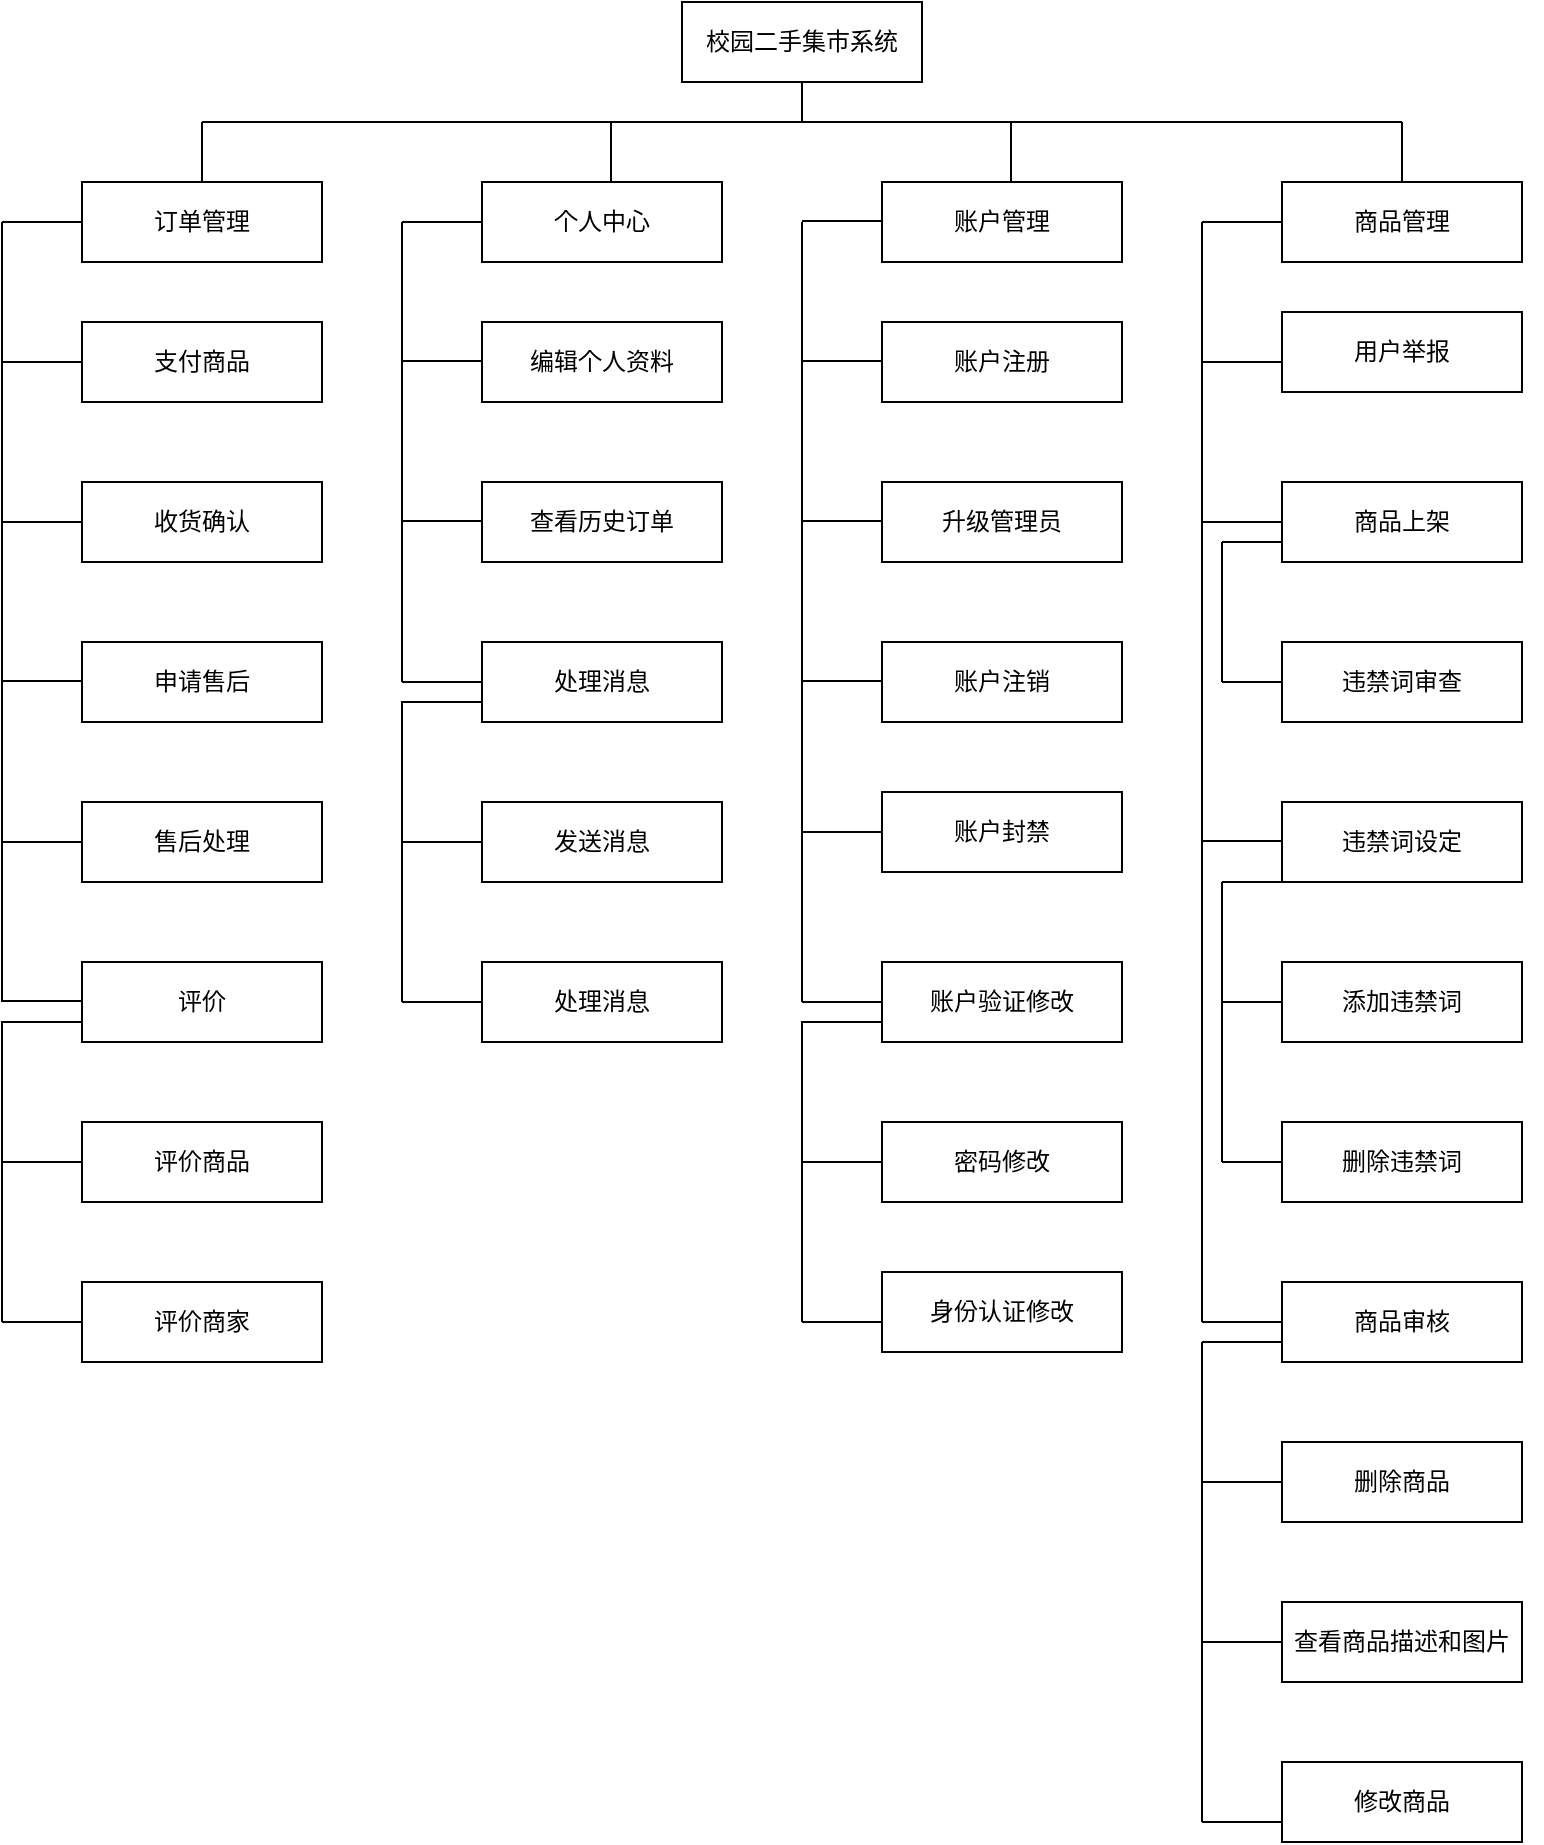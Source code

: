 <mxfile version="24.3.1" type="device">
  <diagram name="第 1 页" id="PFjvYxUVn9qa2iHUwLeY">
    <mxGraphModel dx="1179" dy="728" grid="1" gridSize="10" guides="1" tooltips="1" connect="1" arrows="1" fold="1" page="1" pageScale="1" pageWidth="827" pageHeight="1169" math="0" shadow="0">
      <root>
        <mxCell id="0" />
        <mxCell id="1" parent="0" />
        <mxCell id="FfsNjklCX1YfbsR-LIb--3" value="" style="group" parent="1" vertex="1" connectable="0">
          <mxGeometry x="340" y="40" width="130" height="40" as="geometry" />
        </mxCell>
        <mxCell id="FfsNjklCX1YfbsR-LIb--1" value="" style="rounded=0;whiteSpace=wrap;html=1;" parent="FfsNjklCX1YfbsR-LIb--3" vertex="1">
          <mxGeometry width="120" height="40" as="geometry" />
        </mxCell>
        <mxCell id="FfsNjklCX1YfbsR-LIb--2" value="校园二手集市系统" style="text;strokeColor=none;align=center;fillColor=none;html=1;verticalAlign=middle;whiteSpace=wrap;rounded=0;" parent="FfsNjklCX1YfbsR-LIb--3" vertex="1">
          <mxGeometry x="10" y="5" width="100" height="30" as="geometry" />
        </mxCell>
        <mxCell id="FfsNjklCX1YfbsR-LIb--4" value="" style="endArrow=none;html=1;rounded=0;" parent="1" edge="1">
          <mxGeometry width="50" height="50" relative="1" as="geometry">
            <mxPoint x="400" y="100" as="sourcePoint" />
            <mxPoint x="400" y="80" as="targetPoint" />
          </mxGeometry>
        </mxCell>
        <mxCell id="FfsNjklCX1YfbsR-LIb--6" value="" style="group" parent="1" vertex="1" connectable="0">
          <mxGeometry x="40" y="130" width="130" height="40" as="geometry" />
        </mxCell>
        <mxCell id="FfsNjklCX1YfbsR-LIb--7" value="" style="rounded=0;whiteSpace=wrap;html=1;" parent="FfsNjklCX1YfbsR-LIb--6" vertex="1">
          <mxGeometry width="120" height="40" as="geometry" />
        </mxCell>
        <mxCell id="FfsNjklCX1YfbsR-LIb--8" value="订单管理" style="text;strokeColor=none;align=center;fillColor=none;html=1;verticalAlign=middle;whiteSpace=wrap;rounded=0;" parent="FfsNjklCX1YfbsR-LIb--6" vertex="1">
          <mxGeometry x="10" y="5" width="100" height="30" as="geometry" />
        </mxCell>
        <mxCell id="FfsNjklCX1YfbsR-LIb--12" value="" style="group" parent="1" vertex="1" connectable="0">
          <mxGeometry x="240" y="130" width="130" height="40" as="geometry" />
        </mxCell>
        <mxCell id="FfsNjklCX1YfbsR-LIb--13" value="" style="rounded=0;whiteSpace=wrap;html=1;" parent="FfsNjklCX1YfbsR-LIb--12" vertex="1">
          <mxGeometry width="120" height="40" as="geometry" />
        </mxCell>
        <mxCell id="FfsNjklCX1YfbsR-LIb--14" value="个人中心" style="text;strokeColor=none;align=center;fillColor=none;html=1;verticalAlign=middle;whiteSpace=wrap;rounded=0;" parent="FfsNjklCX1YfbsR-LIb--12" vertex="1">
          <mxGeometry x="10" y="5" width="100" height="30" as="geometry" />
        </mxCell>
        <mxCell id="FfsNjklCX1YfbsR-LIb--17" value="" style="group" parent="1" vertex="1" connectable="0">
          <mxGeometry x="440" y="130" width="130" height="40" as="geometry" />
        </mxCell>
        <mxCell id="FfsNjklCX1YfbsR-LIb--76" value="" style="group" parent="FfsNjklCX1YfbsR-LIb--17" vertex="1" connectable="0">
          <mxGeometry width="120" height="40" as="geometry" />
        </mxCell>
        <mxCell id="FfsNjklCX1YfbsR-LIb--18" value="" style="rounded=0;whiteSpace=wrap;html=1;" parent="FfsNjklCX1YfbsR-LIb--76" vertex="1">
          <mxGeometry width="120" height="40" as="geometry" />
        </mxCell>
        <mxCell id="FfsNjklCX1YfbsR-LIb--19" value="账户管理" style="text;strokeColor=none;align=center;fillColor=none;html=1;verticalAlign=middle;whiteSpace=wrap;rounded=0;" parent="FfsNjklCX1YfbsR-LIb--76" vertex="1">
          <mxGeometry x="10" y="5" width="100" height="30" as="geometry" />
        </mxCell>
        <mxCell id="FfsNjklCX1YfbsR-LIb--23" value="" style="group" parent="1" vertex="1" connectable="0">
          <mxGeometry x="640" y="130" width="130" height="40" as="geometry" />
        </mxCell>
        <mxCell id="FfsNjklCX1YfbsR-LIb--26" value="" style="group" parent="FfsNjklCX1YfbsR-LIb--23" vertex="1" connectable="0">
          <mxGeometry width="120" height="40" as="geometry" />
        </mxCell>
        <mxCell id="FfsNjklCX1YfbsR-LIb--24" value="" style="rounded=0;whiteSpace=wrap;html=1;movable=1;resizable=1;rotatable=1;deletable=1;editable=1;locked=0;connectable=1;" parent="FfsNjklCX1YfbsR-LIb--26" vertex="1">
          <mxGeometry width="120" height="40" as="geometry" />
        </mxCell>
        <mxCell id="FfsNjklCX1YfbsR-LIb--25" value="商品管理" style="text;strokeColor=none;align=center;fillColor=none;html=1;verticalAlign=middle;whiteSpace=wrap;rounded=0;movable=1;resizable=1;rotatable=1;deletable=1;editable=1;locked=0;connectable=1;" parent="FfsNjklCX1YfbsR-LIb--26" vertex="1">
          <mxGeometry x="10" y="5" width="100" height="30" as="geometry" />
        </mxCell>
        <mxCell id="FfsNjklCX1YfbsR-LIb--27" value="" style="endArrow=none;html=1;rounded=0;" parent="1" edge="1">
          <mxGeometry width="50" height="50" relative="1" as="geometry">
            <mxPoint x="100" y="100" as="sourcePoint" />
            <mxPoint x="700" y="100" as="targetPoint" />
          </mxGeometry>
        </mxCell>
        <mxCell id="FfsNjklCX1YfbsR-LIb--28" value="" style="endArrow=none;html=1;rounded=0;" parent="1" edge="1">
          <mxGeometry width="50" height="50" relative="1" as="geometry">
            <mxPoint x="100" y="130" as="sourcePoint" />
            <mxPoint x="100" y="100" as="targetPoint" />
          </mxGeometry>
        </mxCell>
        <mxCell id="FfsNjklCX1YfbsR-LIb--29" value="" style="endArrow=none;html=1;rounded=0;" parent="1" edge="1">
          <mxGeometry width="50" height="50" relative="1" as="geometry">
            <mxPoint x="304.5" y="130" as="sourcePoint" />
            <mxPoint x="304.5" y="100" as="targetPoint" />
            <Array as="points">
              <mxPoint x="304.5" y="110" />
            </Array>
          </mxGeometry>
        </mxCell>
        <mxCell id="FfsNjklCX1YfbsR-LIb--30" value="" style="endArrow=none;html=1;rounded=0;" parent="1" edge="1">
          <mxGeometry width="50" height="50" relative="1" as="geometry">
            <mxPoint x="504.5" y="130" as="sourcePoint" />
            <mxPoint x="504.5" y="100" as="targetPoint" />
            <Array as="points">
              <mxPoint x="504.5" y="110" />
            </Array>
          </mxGeometry>
        </mxCell>
        <mxCell id="FfsNjklCX1YfbsR-LIb--31" value="" style="endArrow=none;html=1;rounded=0;" parent="1" edge="1">
          <mxGeometry width="50" height="50" relative="1" as="geometry">
            <mxPoint x="700" y="130" as="sourcePoint" />
            <mxPoint x="700" y="100" as="targetPoint" />
            <Array as="points" />
          </mxGeometry>
        </mxCell>
        <mxCell id="FfsNjklCX1YfbsR-LIb--33" value="" style="endArrow=none;html=1;rounded=0;" parent="1" edge="1">
          <mxGeometry width="50" height="50" relative="1" as="geometry">
            <mxPoint y="150" as="sourcePoint" />
            <mxPoint x="40" y="150" as="targetPoint" />
          </mxGeometry>
        </mxCell>
        <mxCell id="FfsNjklCX1YfbsR-LIb--34" value="" style="endArrow=none;html=1;rounded=0;" parent="1" edge="1">
          <mxGeometry width="50" height="50" relative="1" as="geometry">
            <mxPoint y="540" as="sourcePoint" />
            <mxPoint y="150" as="targetPoint" />
          </mxGeometry>
        </mxCell>
        <mxCell id="FfsNjklCX1YfbsR-LIb--35" value="" style="endArrow=none;html=1;rounded=0;" parent="1" edge="1">
          <mxGeometry width="50" height="50" relative="1" as="geometry">
            <mxPoint y="220" as="sourcePoint" />
            <mxPoint x="40" y="220" as="targetPoint" />
          </mxGeometry>
        </mxCell>
        <mxCell id="FfsNjklCX1YfbsR-LIb--36" value="" style="group" parent="1" vertex="1" connectable="0">
          <mxGeometry x="40" y="200" width="130" height="40" as="geometry" />
        </mxCell>
        <mxCell id="FfsNjklCX1YfbsR-LIb--37" value="" style="rounded=0;whiteSpace=wrap;html=1;" parent="FfsNjklCX1YfbsR-LIb--36" vertex="1">
          <mxGeometry width="120" height="40" as="geometry" />
        </mxCell>
        <mxCell id="FfsNjklCX1YfbsR-LIb--38" value="支付商品" style="text;strokeColor=none;align=center;fillColor=none;html=1;verticalAlign=middle;whiteSpace=wrap;rounded=0;" parent="FfsNjklCX1YfbsR-LIb--36" vertex="1">
          <mxGeometry x="10" y="5" width="100" height="30" as="geometry" />
        </mxCell>
        <mxCell id="FfsNjklCX1YfbsR-LIb--40" value="" style="group" parent="1" vertex="1" connectable="0">
          <mxGeometry x="40" y="280" width="130" height="40" as="geometry" />
        </mxCell>
        <mxCell id="FfsNjklCX1YfbsR-LIb--41" value="" style="rounded=0;whiteSpace=wrap;html=1;" parent="FfsNjklCX1YfbsR-LIb--40" vertex="1">
          <mxGeometry width="120" height="40" as="geometry" />
        </mxCell>
        <mxCell id="FfsNjklCX1YfbsR-LIb--42" value="收货确认" style="text;strokeColor=none;align=center;fillColor=none;html=1;verticalAlign=middle;whiteSpace=wrap;rounded=0;" parent="FfsNjklCX1YfbsR-LIb--40" vertex="1">
          <mxGeometry x="10" y="5" width="100" height="30" as="geometry" />
        </mxCell>
        <mxCell id="FfsNjklCX1YfbsR-LIb--43" value="" style="group" parent="1" vertex="1" connectable="0">
          <mxGeometry x="40" y="360" width="130" height="40" as="geometry" />
        </mxCell>
        <mxCell id="FfsNjklCX1YfbsR-LIb--44" value="" style="rounded=0;whiteSpace=wrap;html=1;" parent="FfsNjklCX1YfbsR-LIb--43" vertex="1">
          <mxGeometry width="120" height="40" as="geometry" />
        </mxCell>
        <mxCell id="FfsNjklCX1YfbsR-LIb--45" value="申请售后" style="text;strokeColor=none;align=center;fillColor=none;html=1;verticalAlign=middle;whiteSpace=wrap;rounded=0;" parent="FfsNjklCX1YfbsR-LIb--43" vertex="1">
          <mxGeometry x="10" y="5" width="100" height="30" as="geometry" />
        </mxCell>
        <mxCell id="FfsNjklCX1YfbsR-LIb--46" value="" style="group" parent="1" vertex="1" connectable="0">
          <mxGeometry x="40" y="440" width="130" height="40" as="geometry" />
        </mxCell>
        <mxCell id="FfsNjklCX1YfbsR-LIb--47" value="" style="rounded=0;whiteSpace=wrap;html=1;" parent="FfsNjklCX1YfbsR-LIb--46" vertex="1">
          <mxGeometry width="120" height="40" as="geometry" />
        </mxCell>
        <mxCell id="FfsNjklCX1YfbsR-LIb--48" value="售后处理" style="text;strokeColor=none;align=center;fillColor=none;html=1;verticalAlign=middle;whiteSpace=wrap;rounded=0;" parent="FfsNjklCX1YfbsR-LIb--46" vertex="1">
          <mxGeometry x="10" y="5" width="100" height="30" as="geometry" />
        </mxCell>
        <mxCell id="FfsNjklCX1YfbsR-LIb--49" value="" style="group" parent="1" vertex="1" connectable="0">
          <mxGeometry x="40" y="520" width="130" height="40" as="geometry" />
        </mxCell>
        <mxCell id="FfsNjklCX1YfbsR-LIb--50" value="" style="rounded=0;whiteSpace=wrap;html=1;" parent="FfsNjklCX1YfbsR-LIb--49" vertex="1">
          <mxGeometry width="120" height="40" as="geometry" />
        </mxCell>
        <mxCell id="FfsNjklCX1YfbsR-LIb--51" value="评价" style="text;strokeColor=none;align=center;fillColor=none;html=1;verticalAlign=middle;whiteSpace=wrap;rounded=0;" parent="FfsNjklCX1YfbsR-LIb--49" vertex="1">
          <mxGeometry x="10" y="5" width="100" height="30" as="geometry" />
        </mxCell>
        <mxCell id="FfsNjklCX1YfbsR-LIb--52" value="" style="endArrow=none;html=1;rounded=0;entryX=0;entryY=0.5;entryDx=0;entryDy=0;" parent="1" target="FfsNjklCX1YfbsR-LIb--41" edge="1">
          <mxGeometry width="50" height="50" relative="1" as="geometry">
            <mxPoint y="300" as="sourcePoint" />
            <mxPoint x="50" y="250" as="targetPoint" />
          </mxGeometry>
        </mxCell>
        <mxCell id="FfsNjklCX1YfbsR-LIb--53" value="" style="endArrow=none;html=1;rounded=0;entryX=0;entryY=0.5;entryDx=0;entryDy=0;" parent="1" edge="1">
          <mxGeometry width="50" height="50" relative="1" as="geometry">
            <mxPoint y="379.5" as="sourcePoint" />
            <mxPoint x="40" y="379.5" as="targetPoint" />
          </mxGeometry>
        </mxCell>
        <mxCell id="FfsNjklCX1YfbsR-LIb--54" value="" style="endArrow=none;html=1;rounded=0;" parent="1" edge="1">
          <mxGeometry width="50" height="50" relative="1" as="geometry">
            <mxPoint x="10" y="460" as="sourcePoint" />
            <mxPoint x="40" y="460" as="targetPoint" />
            <Array as="points">
              <mxPoint y="460" />
            </Array>
          </mxGeometry>
        </mxCell>
        <mxCell id="FfsNjklCX1YfbsR-LIb--55" value="" style="endArrow=none;html=1;rounded=0;entryX=0;entryY=0.5;entryDx=0;entryDy=0;" parent="1" edge="1">
          <mxGeometry width="50" height="50" relative="1" as="geometry">
            <mxPoint y="539.5" as="sourcePoint" />
            <mxPoint x="40" y="539.5" as="targetPoint" />
          </mxGeometry>
        </mxCell>
        <mxCell id="FfsNjklCX1YfbsR-LIb--56" value="" style="endArrow=none;html=1;rounded=0;" parent="1" edge="1">
          <mxGeometry width="50" height="50" relative="1" as="geometry">
            <mxPoint x="200" y="380" as="sourcePoint" />
            <mxPoint x="200" y="150" as="targetPoint" />
          </mxGeometry>
        </mxCell>
        <mxCell id="FfsNjklCX1YfbsR-LIb--57" value="" style="endArrow=none;html=1;rounded=0;entryX=0;entryY=0.5;entryDx=0;entryDy=0;" parent="1" target="FfsNjklCX1YfbsR-LIb--13" edge="1">
          <mxGeometry width="50" height="50" relative="1" as="geometry">
            <mxPoint x="200" y="150" as="sourcePoint" />
            <mxPoint x="250" y="100" as="targetPoint" />
          </mxGeometry>
        </mxCell>
        <mxCell id="FfsNjklCX1YfbsR-LIb--58" value="" style="group" parent="1" vertex="1" connectable="0">
          <mxGeometry x="240" y="200" width="130" height="40" as="geometry" />
        </mxCell>
        <mxCell id="FfsNjklCX1YfbsR-LIb--59" value="" style="rounded=0;whiteSpace=wrap;html=1;" parent="FfsNjklCX1YfbsR-LIb--58" vertex="1">
          <mxGeometry width="120" height="40" as="geometry" />
        </mxCell>
        <mxCell id="FfsNjklCX1YfbsR-LIb--60" value="编辑个人资料" style="text;strokeColor=none;align=center;fillColor=none;html=1;verticalAlign=middle;whiteSpace=wrap;rounded=0;" parent="FfsNjklCX1YfbsR-LIb--58" vertex="1">
          <mxGeometry x="10" y="5" width="100" height="30" as="geometry" />
        </mxCell>
        <mxCell id="FfsNjklCX1YfbsR-LIb--61" value="" style="group" parent="1" vertex="1" connectable="0">
          <mxGeometry x="240" y="280" width="130" height="40" as="geometry" />
        </mxCell>
        <mxCell id="FfsNjklCX1YfbsR-LIb--62" value="" style="rounded=0;whiteSpace=wrap;html=1;" parent="FfsNjklCX1YfbsR-LIb--61" vertex="1">
          <mxGeometry width="120" height="40" as="geometry" />
        </mxCell>
        <mxCell id="FfsNjklCX1YfbsR-LIb--63" value="查看历史订单" style="text;strokeColor=none;align=center;fillColor=none;html=1;verticalAlign=middle;whiteSpace=wrap;rounded=0;" parent="FfsNjklCX1YfbsR-LIb--61" vertex="1">
          <mxGeometry x="10" y="5" width="100" height="30" as="geometry" />
        </mxCell>
        <mxCell id="FfsNjklCX1YfbsR-LIb--65" value="" style="endArrow=none;html=1;rounded=0;" parent="1" edge="1">
          <mxGeometry width="50" height="50" relative="1" as="geometry">
            <mxPoint x="200" y="219.5" as="sourcePoint" />
            <mxPoint x="240" y="219.5" as="targetPoint" />
            <Array as="points">
              <mxPoint x="220" y="219.5" />
            </Array>
          </mxGeometry>
        </mxCell>
        <mxCell id="FfsNjklCX1YfbsR-LIb--66" value="" style="endArrow=none;html=1;rounded=0;entryX=0;entryY=0.5;entryDx=0;entryDy=0;" parent="1" edge="1">
          <mxGeometry width="50" height="50" relative="1" as="geometry">
            <mxPoint x="200" y="299.5" as="sourcePoint" />
            <mxPoint x="240" y="299.5" as="targetPoint" />
            <Array as="points">
              <mxPoint x="220" y="299.5" />
            </Array>
          </mxGeometry>
        </mxCell>
        <mxCell id="FfsNjklCX1YfbsR-LIb--67" value="" style="endArrow=none;html=1;rounded=0;" parent="1" edge="1">
          <mxGeometry width="50" height="50" relative="1" as="geometry">
            <mxPoint x="400" y="540" as="sourcePoint" />
            <mxPoint x="400" y="150" as="targetPoint" />
          </mxGeometry>
        </mxCell>
        <mxCell id="FfsNjklCX1YfbsR-LIb--68" value="" style="endArrow=none;html=1;rounded=0;" parent="1" edge="1">
          <mxGeometry width="50" height="50" relative="1" as="geometry">
            <mxPoint x="600" y="700" as="sourcePoint" />
            <mxPoint x="600" y="150" as="targetPoint" />
          </mxGeometry>
        </mxCell>
        <mxCell id="FfsNjklCX1YfbsR-LIb--70" value="" style="endArrow=none;html=1;rounded=0;entryX=0;entryY=0.5;entryDx=0;entryDy=0;" parent="1" edge="1">
          <mxGeometry width="50" height="50" relative="1" as="geometry">
            <mxPoint x="600" y="150" as="sourcePoint" />
            <mxPoint x="640" y="150" as="targetPoint" />
          </mxGeometry>
        </mxCell>
        <mxCell id="FfsNjklCX1YfbsR-LIb--71" value="" style="endArrow=none;html=1;rounded=0;entryX=0;entryY=0.5;entryDx=0;entryDy=0;" parent="1" edge="1">
          <mxGeometry width="50" height="50" relative="1" as="geometry">
            <mxPoint x="400" y="149.5" as="sourcePoint" />
            <mxPoint x="440" y="149.5" as="targetPoint" />
            <Array as="points">
              <mxPoint x="400" y="149.5" />
            </Array>
          </mxGeometry>
        </mxCell>
        <mxCell id="FfsNjklCX1YfbsR-LIb--73" value="" style="endArrow=none;html=1;rounded=0;entryX=0;entryY=0.5;entryDx=0;entryDy=0;" parent="1" edge="1">
          <mxGeometry width="50" height="50" relative="1" as="geometry">
            <mxPoint x="400" y="219.5" as="sourcePoint" />
            <mxPoint x="440" y="219.5" as="targetPoint" />
            <Array as="points">
              <mxPoint x="400" y="219.5" />
            </Array>
          </mxGeometry>
        </mxCell>
        <mxCell id="FfsNjklCX1YfbsR-LIb--74" value="" style="endArrow=none;html=1;rounded=0;entryX=0;entryY=0.5;entryDx=0;entryDy=0;" parent="1" edge="1">
          <mxGeometry width="50" height="50" relative="1" as="geometry">
            <mxPoint x="400" y="299.5" as="sourcePoint" />
            <mxPoint x="440" y="299.5" as="targetPoint" />
            <Array as="points">
              <mxPoint x="400" y="299.5" />
            </Array>
          </mxGeometry>
        </mxCell>
        <mxCell id="FfsNjklCX1YfbsR-LIb--75" value="" style="endArrow=none;html=1;rounded=0;entryX=0;entryY=0.5;entryDx=0;entryDy=0;" parent="1" edge="1">
          <mxGeometry width="50" height="50" relative="1" as="geometry">
            <mxPoint x="400" y="379.5" as="sourcePoint" />
            <mxPoint x="440" y="379.5" as="targetPoint" />
            <Array as="points">
              <mxPoint x="410" y="379.5" />
            </Array>
          </mxGeometry>
        </mxCell>
        <mxCell id="FfsNjklCX1YfbsR-LIb--78" value="" style="group" parent="1" vertex="1" connectable="0">
          <mxGeometry x="440" y="200" width="130" height="40" as="geometry" />
        </mxCell>
        <mxCell id="FfsNjklCX1YfbsR-LIb--79" value="" style="group" parent="FfsNjklCX1YfbsR-LIb--78" vertex="1" connectable="0">
          <mxGeometry width="120" height="40" as="geometry" />
        </mxCell>
        <mxCell id="FfsNjklCX1YfbsR-LIb--80" value="" style="rounded=0;whiteSpace=wrap;html=1;" parent="FfsNjklCX1YfbsR-LIb--79" vertex="1">
          <mxGeometry width="120" height="40" as="geometry" />
        </mxCell>
        <mxCell id="FfsNjklCX1YfbsR-LIb--81" value="账户注册" style="text;strokeColor=none;align=center;fillColor=none;html=1;verticalAlign=middle;whiteSpace=wrap;rounded=0;" parent="FfsNjklCX1YfbsR-LIb--79" vertex="1">
          <mxGeometry x="10" y="5" width="100" height="30" as="geometry" />
        </mxCell>
        <mxCell id="FfsNjklCX1YfbsR-LIb--82" value="" style="group" parent="1" vertex="1" connectable="0">
          <mxGeometry x="440" y="280" width="130" height="40" as="geometry" />
        </mxCell>
        <mxCell id="FfsNjklCX1YfbsR-LIb--83" value="" style="group" parent="FfsNjklCX1YfbsR-LIb--82" vertex="1" connectable="0">
          <mxGeometry width="120" height="40" as="geometry" />
        </mxCell>
        <mxCell id="FfsNjklCX1YfbsR-LIb--84" value="" style="rounded=0;whiteSpace=wrap;html=1;" parent="FfsNjklCX1YfbsR-LIb--83" vertex="1">
          <mxGeometry width="120" height="40" as="geometry" />
        </mxCell>
        <mxCell id="FfsNjklCX1YfbsR-LIb--85" value="升级管理员" style="text;strokeColor=none;align=center;fillColor=none;html=1;verticalAlign=middle;whiteSpace=wrap;rounded=0;" parent="FfsNjklCX1YfbsR-LIb--83" vertex="1">
          <mxGeometry x="10" y="5" width="100" height="30" as="geometry" />
        </mxCell>
        <mxCell id="50nV_ERZ05LbSZWzAC7--60" value="" style="endArrow=none;html=1;rounded=0;" parent="FfsNjklCX1YfbsR-LIb--82" edge="1">
          <mxGeometry width="50" height="50" relative="1" as="geometry">
            <mxPoint x="170" y="100" as="sourcePoint" />
            <mxPoint x="170" y="30" as="targetPoint" />
          </mxGeometry>
        </mxCell>
        <mxCell id="FfsNjklCX1YfbsR-LIb--86" value="" style="group" parent="1" vertex="1" connectable="0">
          <mxGeometry x="440" y="360" width="130" height="40" as="geometry" />
        </mxCell>
        <mxCell id="FfsNjklCX1YfbsR-LIb--87" value="" style="group" parent="FfsNjklCX1YfbsR-LIb--86" vertex="1" connectable="0">
          <mxGeometry width="120" height="40" as="geometry" />
        </mxCell>
        <mxCell id="FfsNjklCX1YfbsR-LIb--88" value="" style="rounded=0;whiteSpace=wrap;html=1;" parent="FfsNjklCX1YfbsR-LIb--87" vertex="1">
          <mxGeometry width="120" height="40" as="geometry" />
        </mxCell>
        <mxCell id="FfsNjklCX1YfbsR-LIb--89" value="账户注销" style="text;strokeColor=none;align=center;fillColor=none;html=1;verticalAlign=middle;whiteSpace=wrap;rounded=0;" parent="FfsNjklCX1YfbsR-LIb--87" vertex="1">
          <mxGeometry x="10" y="5" width="100" height="30" as="geometry" />
        </mxCell>
        <mxCell id="50nV_ERZ05LbSZWzAC7--4" value="" style="endArrow=none;html=1;rounded=0;edgeStyle=orthogonalEdgeStyle;" parent="1" edge="1">
          <mxGeometry width="50" height="50" relative="1" as="geometry">
            <mxPoint x="40" y="550" as="sourcePoint" />
            <mxPoint y="700" as="targetPoint" />
            <Array as="points">
              <mxPoint y="550" />
              <mxPoint y="550" />
            </Array>
          </mxGeometry>
        </mxCell>
        <mxCell id="50nV_ERZ05LbSZWzAC7--5" value="" style="group" parent="1" vertex="1" connectable="0">
          <mxGeometry x="40" y="600" width="130" height="40" as="geometry" />
        </mxCell>
        <mxCell id="50nV_ERZ05LbSZWzAC7--6" value="" style="rounded=0;whiteSpace=wrap;html=1;" parent="50nV_ERZ05LbSZWzAC7--5" vertex="1">
          <mxGeometry width="120" height="40" as="geometry" />
        </mxCell>
        <mxCell id="50nV_ERZ05LbSZWzAC7--7" value="评价商品" style="text;strokeColor=none;align=center;fillColor=none;html=1;verticalAlign=middle;whiteSpace=wrap;rounded=0;" parent="50nV_ERZ05LbSZWzAC7--5" vertex="1">
          <mxGeometry x="10" y="5" width="100" height="30" as="geometry" />
        </mxCell>
        <mxCell id="50nV_ERZ05LbSZWzAC7--8" value="" style="group" parent="1" vertex="1" connectable="0">
          <mxGeometry x="40" y="680" width="130" height="40" as="geometry" />
        </mxCell>
        <mxCell id="50nV_ERZ05LbSZWzAC7--9" value="" style="rounded=0;whiteSpace=wrap;html=1;" parent="50nV_ERZ05LbSZWzAC7--8" vertex="1">
          <mxGeometry width="120" height="40" as="geometry" />
        </mxCell>
        <mxCell id="50nV_ERZ05LbSZWzAC7--10" value="评价商家" style="text;strokeColor=none;align=center;fillColor=none;html=1;verticalAlign=middle;whiteSpace=wrap;rounded=0;" parent="50nV_ERZ05LbSZWzAC7--8" vertex="1">
          <mxGeometry x="10" y="5" width="100" height="30" as="geometry" />
        </mxCell>
        <mxCell id="50nV_ERZ05LbSZWzAC7--11" value="" style="endArrow=none;html=1;rounded=0;entryX=0;entryY=0.5;entryDx=0;entryDy=0;" parent="1" target="50nV_ERZ05LbSZWzAC7--6" edge="1">
          <mxGeometry width="50" height="50" relative="1" as="geometry">
            <mxPoint y="620" as="sourcePoint" />
            <mxPoint x="50" y="570" as="targetPoint" />
          </mxGeometry>
        </mxCell>
        <mxCell id="50nV_ERZ05LbSZWzAC7--12" value="" style="endArrow=none;html=1;rounded=0;" parent="1" edge="1">
          <mxGeometry width="50" height="50" relative="1" as="geometry">
            <mxPoint y="700" as="sourcePoint" />
            <mxPoint x="40" y="700" as="targetPoint" />
          </mxGeometry>
        </mxCell>
        <mxCell id="50nV_ERZ05LbSZWzAC7--13" value="" style="group" parent="1" vertex="1" connectable="0">
          <mxGeometry x="440" y="435" width="130" height="40" as="geometry" />
        </mxCell>
        <mxCell id="50nV_ERZ05LbSZWzAC7--14" value="" style="group" parent="50nV_ERZ05LbSZWzAC7--13" vertex="1" connectable="0">
          <mxGeometry width="120" height="40" as="geometry" />
        </mxCell>
        <mxCell id="50nV_ERZ05LbSZWzAC7--15" value="" style="rounded=0;whiteSpace=wrap;html=1;" parent="50nV_ERZ05LbSZWzAC7--14" vertex="1">
          <mxGeometry width="120" height="40" as="geometry" />
        </mxCell>
        <mxCell id="50nV_ERZ05LbSZWzAC7--16" value="账户封禁" style="text;strokeColor=none;align=center;fillColor=none;html=1;verticalAlign=middle;whiteSpace=wrap;rounded=0;" parent="50nV_ERZ05LbSZWzAC7--14" vertex="1">
          <mxGeometry x="10" y="5" width="100" height="30" as="geometry" />
        </mxCell>
        <mxCell id="50nV_ERZ05LbSZWzAC7--17" value="" style="group" parent="1" vertex="1" connectable="0">
          <mxGeometry x="440" y="520" width="130" height="40" as="geometry" />
        </mxCell>
        <mxCell id="50nV_ERZ05LbSZWzAC7--18" value="" style="group" parent="50nV_ERZ05LbSZWzAC7--17" vertex="1" connectable="0">
          <mxGeometry width="120" height="40" as="geometry" />
        </mxCell>
        <mxCell id="50nV_ERZ05LbSZWzAC7--19" value="" style="rounded=0;whiteSpace=wrap;html=1;" parent="50nV_ERZ05LbSZWzAC7--18" vertex="1">
          <mxGeometry width="120" height="40" as="geometry" />
        </mxCell>
        <mxCell id="50nV_ERZ05LbSZWzAC7--20" value="账户验证修改" style="text;strokeColor=none;align=center;fillColor=none;html=1;verticalAlign=middle;whiteSpace=wrap;rounded=0;" parent="50nV_ERZ05LbSZWzAC7--18" vertex="1">
          <mxGeometry x="10" y="5" width="100" height="30" as="geometry" />
        </mxCell>
        <mxCell id="50nV_ERZ05LbSZWzAC7--21" value="" style="endArrow=none;html=1;rounded=0;entryX=0;entryY=0.5;entryDx=0;entryDy=0;" parent="1" target="50nV_ERZ05LbSZWzAC7--15" edge="1">
          <mxGeometry width="50" height="50" relative="1" as="geometry">
            <mxPoint x="400" y="455" as="sourcePoint" />
            <mxPoint x="450" y="410" as="targetPoint" />
          </mxGeometry>
        </mxCell>
        <mxCell id="50nV_ERZ05LbSZWzAC7--22" value="" style="endArrow=none;html=1;rounded=0;entryX=0;entryY=0.5;entryDx=0;entryDy=0;" parent="1" edge="1">
          <mxGeometry width="50" height="50" relative="1" as="geometry">
            <mxPoint x="400" y="540" as="sourcePoint" />
            <mxPoint x="440" y="540" as="targetPoint" />
          </mxGeometry>
        </mxCell>
        <mxCell id="50nV_ERZ05LbSZWzAC7--24" value="" style="endArrow=none;html=1;rounded=0;" parent="1" edge="1">
          <mxGeometry width="50" height="50" relative="1" as="geometry">
            <mxPoint x="400" y="620" as="sourcePoint" />
            <mxPoint x="440" y="620" as="targetPoint" />
          </mxGeometry>
        </mxCell>
        <mxCell id="50nV_ERZ05LbSZWzAC7--25" value="" style="endArrow=none;html=1;rounded=0;" parent="1" edge="1">
          <mxGeometry width="50" height="50" relative="1" as="geometry">
            <mxPoint x="400" y="700" as="sourcePoint" />
            <mxPoint x="440" y="700" as="targetPoint" />
          </mxGeometry>
        </mxCell>
        <mxCell id="50nV_ERZ05LbSZWzAC7--26" value="" style="endArrow=none;html=1;rounded=0;edgeStyle=orthogonalEdgeStyle;" parent="1" edge="1">
          <mxGeometry width="50" height="50" relative="1" as="geometry">
            <mxPoint x="440" y="550" as="sourcePoint" />
            <mxPoint x="400" y="700" as="targetPoint" />
            <Array as="points">
              <mxPoint x="400" y="550" />
              <mxPoint x="400" y="550" />
            </Array>
          </mxGeometry>
        </mxCell>
        <mxCell id="50nV_ERZ05LbSZWzAC7--27" value="" style="group" parent="1" vertex="1" connectable="0">
          <mxGeometry x="440" y="600" width="130" height="40" as="geometry" />
        </mxCell>
        <mxCell id="50nV_ERZ05LbSZWzAC7--28" value="" style="group" parent="50nV_ERZ05LbSZWzAC7--27" vertex="1" connectable="0">
          <mxGeometry width="120" height="40" as="geometry" />
        </mxCell>
        <mxCell id="50nV_ERZ05LbSZWzAC7--29" value="" style="rounded=0;whiteSpace=wrap;html=1;" parent="50nV_ERZ05LbSZWzAC7--28" vertex="1">
          <mxGeometry width="120" height="40" as="geometry" />
        </mxCell>
        <mxCell id="50nV_ERZ05LbSZWzAC7--30" value="密码修改" style="text;strokeColor=none;align=center;fillColor=none;html=1;verticalAlign=middle;whiteSpace=wrap;rounded=0;" parent="50nV_ERZ05LbSZWzAC7--28" vertex="1">
          <mxGeometry x="10" y="5" width="100" height="30" as="geometry" />
        </mxCell>
        <mxCell id="50nV_ERZ05LbSZWzAC7--31" value="" style="group" parent="1" vertex="1" connectable="0">
          <mxGeometry x="440" y="675" width="130" height="40" as="geometry" />
        </mxCell>
        <mxCell id="50nV_ERZ05LbSZWzAC7--32" value="" style="group" parent="50nV_ERZ05LbSZWzAC7--31" vertex="1" connectable="0">
          <mxGeometry width="120" height="40" as="geometry" />
        </mxCell>
        <mxCell id="50nV_ERZ05LbSZWzAC7--33" value="" style="rounded=0;whiteSpace=wrap;html=1;" parent="50nV_ERZ05LbSZWzAC7--32" vertex="1">
          <mxGeometry width="120" height="40" as="geometry" />
        </mxCell>
        <mxCell id="50nV_ERZ05LbSZWzAC7--34" value="身份认证修改" style="text;strokeColor=none;align=center;fillColor=none;html=1;verticalAlign=middle;whiteSpace=wrap;rounded=0;" parent="50nV_ERZ05LbSZWzAC7--32" vertex="1">
          <mxGeometry x="10" y="5" width="100" height="30" as="geometry" />
        </mxCell>
        <mxCell id="50nV_ERZ05LbSZWzAC7--35" value="" style="endArrow=none;html=1;rounded=0;" parent="1" edge="1">
          <mxGeometry width="50" height="50" relative="1" as="geometry">
            <mxPoint x="200" y="380" as="sourcePoint" />
            <mxPoint x="240" y="380" as="targetPoint" />
            <Array as="points" />
          </mxGeometry>
        </mxCell>
        <mxCell id="50nV_ERZ05LbSZWzAC7--36" value="" style="group" parent="1" vertex="1" connectable="0">
          <mxGeometry x="240" y="360" width="130" height="40" as="geometry" />
        </mxCell>
        <mxCell id="50nV_ERZ05LbSZWzAC7--37" value="" style="rounded=0;whiteSpace=wrap;html=1;" parent="50nV_ERZ05LbSZWzAC7--36" vertex="1">
          <mxGeometry width="120" height="40" as="geometry" />
        </mxCell>
        <mxCell id="50nV_ERZ05LbSZWzAC7--38" value="处理消息" style="text;strokeColor=none;align=center;fillColor=none;html=1;verticalAlign=middle;whiteSpace=wrap;rounded=0;" parent="50nV_ERZ05LbSZWzAC7--36" vertex="1">
          <mxGeometry x="10" y="5" width="100" height="30" as="geometry" />
        </mxCell>
        <mxCell id="50nV_ERZ05LbSZWzAC7--39" value="" style="endArrow=none;html=1;rounded=0;edgeStyle=orthogonalEdgeStyle;" parent="1" edge="1">
          <mxGeometry width="50" height="50" relative="1" as="geometry">
            <mxPoint x="240" y="390" as="sourcePoint" />
            <mxPoint x="200" y="540" as="targetPoint" />
            <Array as="points">
              <mxPoint x="200" y="390" />
              <mxPoint x="200" y="390" />
            </Array>
          </mxGeometry>
        </mxCell>
        <mxCell id="50nV_ERZ05LbSZWzAC7--40" value="" style="endArrow=none;html=1;rounded=0;" parent="1" edge="1">
          <mxGeometry width="50" height="50" relative="1" as="geometry">
            <mxPoint x="200" y="460" as="sourcePoint" />
            <mxPoint x="240" y="460" as="targetPoint" />
            <Array as="points">
              <mxPoint x="220" y="460" />
            </Array>
          </mxGeometry>
        </mxCell>
        <mxCell id="50nV_ERZ05LbSZWzAC7--41" value="" style="endArrow=none;html=1;rounded=0;" parent="1" edge="1">
          <mxGeometry width="50" height="50" relative="1" as="geometry">
            <mxPoint x="200" y="540" as="sourcePoint" />
            <mxPoint x="240" y="540" as="targetPoint" />
            <Array as="points">
              <mxPoint x="220" y="540" />
            </Array>
          </mxGeometry>
        </mxCell>
        <mxCell id="50nV_ERZ05LbSZWzAC7--42" value="" style="group" parent="1" vertex="1" connectable="0">
          <mxGeometry x="240" y="440" width="130" height="40" as="geometry" />
        </mxCell>
        <mxCell id="50nV_ERZ05LbSZWzAC7--43" value="" style="rounded=0;whiteSpace=wrap;html=1;" parent="50nV_ERZ05LbSZWzAC7--42" vertex="1">
          <mxGeometry width="120" height="40" as="geometry" />
        </mxCell>
        <mxCell id="50nV_ERZ05LbSZWzAC7--44" value="发送消息" style="text;strokeColor=none;align=center;fillColor=none;html=1;verticalAlign=middle;whiteSpace=wrap;rounded=0;" parent="50nV_ERZ05LbSZWzAC7--42" vertex="1">
          <mxGeometry x="10" y="5" width="100" height="30" as="geometry" />
        </mxCell>
        <mxCell id="50nV_ERZ05LbSZWzAC7--45" value="" style="group" parent="1" vertex="1" connectable="0">
          <mxGeometry x="240" y="520" width="130" height="40" as="geometry" />
        </mxCell>
        <mxCell id="50nV_ERZ05LbSZWzAC7--46" value="" style="rounded=0;whiteSpace=wrap;html=1;" parent="50nV_ERZ05LbSZWzAC7--45" vertex="1">
          <mxGeometry width="120" height="40" as="geometry" />
        </mxCell>
        <mxCell id="50nV_ERZ05LbSZWzAC7--47" value="处理消息" style="text;strokeColor=none;align=center;fillColor=none;html=1;verticalAlign=middle;whiteSpace=wrap;rounded=0;" parent="50nV_ERZ05LbSZWzAC7--45" vertex="1">
          <mxGeometry x="10" y="5" width="100" height="30" as="geometry" />
        </mxCell>
        <mxCell id="50nV_ERZ05LbSZWzAC7--49" value="" style="endArrow=none;html=1;rounded=0;" parent="1" edge="1">
          <mxGeometry width="50" height="50" relative="1" as="geometry">
            <mxPoint x="600" y="220" as="sourcePoint" />
            <mxPoint x="640" y="220" as="targetPoint" />
            <Array as="points">
              <mxPoint x="620" y="220" />
            </Array>
          </mxGeometry>
        </mxCell>
        <mxCell id="50nV_ERZ05LbSZWzAC7--50" value="" style="group" parent="1" vertex="1" connectable="0">
          <mxGeometry x="640" y="195" width="130" height="40" as="geometry" />
        </mxCell>
        <mxCell id="50nV_ERZ05LbSZWzAC7--51" value="" style="group" parent="50nV_ERZ05LbSZWzAC7--50" vertex="1" connectable="0">
          <mxGeometry width="120" height="40" as="geometry" />
        </mxCell>
        <mxCell id="50nV_ERZ05LbSZWzAC7--52" value="" style="rounded=0;whiteSpace=wrap;html=1;movable=1;resizable=1;rotatable=1;deletable=1;editable=1;locked=0;connectable=1;" parent="50nV_ERZ05LbSZWzAC7--51" vertex="1">
          <mxGeometry width="120" height="40" as="geometry" />
        </mxCell>
        <mxCell id="50nV_ERZ05LbSZWzAC7--53" value="用户举报" style="text;strokeColor=none;align=center;fillColor=none;html=1;verticalAlign=middle;whiteSpace=wrap;rounded=0;movable=1;resizable=1;rotatable=1;deletable=1;editable=1;locked=0;connectable=1;" parent="50nV_ERZ05LbSZWzAC7--51" vertex="1">
          <mxGeometry x="10" y="5" width="100" height="30" as="geometry" />
        </mxCell>
        <mxCell id="50nV_ERZ05LbSZWzAC7--54" value="" style="group" parent="1" vertex="1" connectable="0">
          <mxGeometry x="640" y="280" width="130" height="40" as="geometry" />
        </mxCell>
        <mxCell id="50nV_ERZ05LbSZWzAC7--55" value="" style="group" parent="50nV_ERZ05LbSZWzAC7--54" vertex="1" connectable="0">
          <mxGeometry width="120" height="40" as="geometry" />
        </mxCell>
        <mxCell id="50nV_ERZ05LbSZWzAC7--56" value="" style="rounded=0;whiteSpace=wrap;html=1;movable=1;resizable=1;rotatable=1;deletable=1;editable=1;locked=0;connectable=1;" parent="50nV_ERZ05LbSZWzAC7--55" vertex="1">
          <mxGeometry width="120" height="40" as="geometry" />
        </mxCell>
        <mxCell id="50nV_ERZ05LbSZWzAC7--57" value="商品上架" style="text;strokeColor=none;align=center;fillColor=none;html=1;verticalAlign=middle;whiteSpace=wrap;rounded=0;movable=1;resizable=1;rotatable=1;deletable=1;editable=1;locked=0;connectable=1;" parent="50nV_ERZ05LbSZWzAC7--55" vertex="1">
          <mxGeometry x="10" y="5" width="100" height="30" as="geometry" />
        </mxCell>
        <mxCell id="50nV_ERZ05LbSZWzAC7--58" value="" style="endArrow=none;html=1;rounded=0;entryX=0;entryY=0.5;entryDx=0;entryDy=0;" parent="1" target="50nV_ERZ05LbSZWzAC7--56" edge="1">
          <mxGeometry width="50" height="50" relative="1" as="geometry">
            <mxPoint x="600" y="300" as="sourcePoint" />
            <mxPoint x="650" y="250" as="targetPoint" />
          </mxGeometry>
        </mxCell>
        <mxCell id="50nV_ERZ05LbSZWzAC7--59" value="" style="endArrow=none;html=1;rounded=0;" parent="1" edge="1">
          <mxGeometry width="50" height="50" relative="1" as="geometry">
            <mxPoint x="640" y="310" as="sourcePoint" />
            <mxPoint x="610" y="310" as="targetPoint" />
          </mxGeometry>
        </mxCell>
        <mxCell id="50nV_ERZ05LbSZWzAC7--61" value="" style="group" parent="1" vertex="1" connectable="0">
          <mxGeometry x="640" y="360" width="130" height="40" as="geometry" />
        </mxCell>
        <mxCell id="50nV_ERZ05LbSZWzAC7--62" value="" style="group" parent="50nV_ERZ05LbSZWzAC7--61" vertex="1" connectable="0">
          <mxGeometry width="120" height="40" as="geometry" />
        </mxCell>
        <mxCell id="50nV_ERZ05LbSZWzAC7--63" value="" style="rounded=0;whiteSpace=wrap;html=1;movable=1;resizable=1;rotatable=1;deletable=1;editable=1;locked=0;connectable=1;" parent="50nV_ERZ05LbSZWzAC7--62" vertex="1">
          <mxGeometry width="120" height="40" as="geometry" />
        </mxCell>
        <mxCell id="50nV_ERZ05LbSZWzAC7--64" value="违禁词审查" style="text;strokeColor=none;align=center;fillColor=none;html=1;verticalAlign=middle;whiteSpace=wrap;rounded=0;movable=1;resizable=1;rotatable=1;deletable=1;editable=1;locked=0;connectable=1;" parent="50nV_ERZ05LbSZWzAC7--62" vertex="1">
          <mxGeometry x="10" y="5" width="100" height="30" as="geometry" />
        </mxCell>
        <mxCell id="50nV_ERZ05LbSZWzAC7--66" value="" style="endArrow=none;html=1;rounded=0;exitX=0;exitY=0.5;exitDx=0;exitDy=0;" parent="1" source="50nV_ERZ05LbSZWzAC7--63" edge="1">
          <mxGeometry width="50" height="50" relative="1" as="geometry">
            <mxPoint x="650" y="320" as="sourcePoint" />
            <mxPoint x="610" y="380" as="targetPoint" />
          </mxGeometry>
        </mxCell>
        <mxCell id="50nV_ERZ05LbSZWzAC7--67" value="" style="endArrow=none;html=1;rounded=0;entryX=0;entryY=0.5;entryDx=0;entryDy=0;" parent="1" edge="1">
          <mxGeometry width="50" height="50" relative="1" as="geometry">
            <mxPoint x="600" y="459.5" as="sourcePoint" />
            <mxPoint x="640" y="459.5" as="targetPoint" />
          </mxGeometry>
        </mxCell>
        <mxCell id="50nV_ERZ05LbSZWzAC7--68" value="" style="group" parent="1" vertex="1" connectable="0">
          <mxGeometry x="640" y="440" width="130" height="40" as="geometry" />
        </mxCell>
        <mxCell id="50nV_ERZ05LbSZWzAC7--69" value="" style="group" parent="50nV_ERZ05LbSZWzAC7--68" vertex="1" connectable="0">
          <mxGeometry width="120" height="40" as="geometry" />
        </mxCell>
        <mxCell id="50nV_ERZ05LbSZWzAC7--70" value="" style="rounded=0;whiteSpace=wrap;html=1;movable=1;resizable=1;rotatable=1;deletable=1;editable=1;locked=0;connectable=1;" parent="50nV_ERZ05LbSZWzAC7--69" vertex="1">
          <mxGeometry width="120" height="40" as="geometry" />
        </mxCell>
        <mxCell id="50nV_ERZ05LbSZWzAC7--71" value="违禁词设定" style="text;strokeColor=none;align=center;fillColor=none;html=1;verticalAlign=middle;whiteSpace=wrap;rounded=0;movable=1;resizable=1;rotatable=1;deletable=1;editable=1;locked=0;connectable=1;" parent="50nV_ERZ05LbSZWzAC7--69" vertex="1">
          <mxGeometry x="10" y="5" width="100" height="30" as="geometry" />
        </mxCell>
        <mxCell id="50nV_ERZ05LbSZWzAC7--73" value="" style="endArrow=none;html=1;rounded=0;exitX=0;exitY=1;exitDx=0;exitDy=0;" parent="1" source="50nV_ERZ05LbSZWzAC7--70" edge="1">
          <mxGeometry width="50" height="50" relative="1" as="geometry">
            <mxPoint x="650" y="320" as="sourcePoint" />
            <mxPoint x="610" y="480" as="targetPoint" />
            <Array as="points">
              <mxPoint x="630" y="480" />
            </Array>
          </mxGeometry>
        </mxCell>
        <mxCell id="50nV_ERZ05LbSZWzAC7--74" value="" style="endArrow=none;html=1;rounded=0;" parent="1" edge="1">
          <mxGeometry width="50" height="50" relative="1" as="geometry">
            <mxPoint x="610" y="620" as="sourcePoint" />
            <mxPoint x="610" y="480" as="targetPoint" />
          </mxGeometry>
        </mxCell>
        <mxCell id="50nV_ERZ05LbSZWzAC7--75" value="" style="group" parent="1" vertex="1" connectable="0">
          <mxGeometry x="640" y="520" width="130" height="40" as="geometry" />
        </mxCell>
        <mxCell id="50nV_ERZ05LbSZWzAC7--76" value="" style="group" parent="50nV_ERZ05LbSZWzAC7--75" vertex="1" connectable="0">
          <mxGeometry width="120" height="40" as="geometry" />
        </mxCell>
        <mxCell id="50nV_ERZ05LbSZWzAC7--77" value="" style="rounded=0;whiteSpace=wrap;html=1;movable=1;resizable=1;rotatable=1;deletable=1;editable=1;locked=0;connectable=1;" parent="50nV_ERZ05LbSZWzAC7--76" vertex="1">
          <mxGeometry width="120" height="40" as="geometry" />
        </mxCell>
        <mxCell id="50nV_ERZ05LbSZWzAC7--78" value="添加违禁词" style="text;strokeColor=none;align=center;fillColor=none;html=1;verticalAlign=middle;whiteSpace=wrap;rounded=0;movable=1;resizable=1;rotatable=1;deletable=1;editable=1;locked=0;connectable=1;" parent="50nV_ERZ05LbSZWzAC7--76" vertex="1">
          <mxGeometry x="10" y="5" width="100" height="30" as="geometry" />
        </mxCell>
        <mxCell id="50nV_ERZ05LbSZWzAC7--80" value="" style="group" parent="1" vertex="1" connectable="0">
          <mxGeometry x="640" y="600" width="130" height="40" as="geometry" />
        </mxCell>
        <mxCell id="50nV_ERZ05LbSZWzAC7--81" value="" style="group" parent="50nV_ERZ05LbSZWzAC7--80" vertex="1" connectable="0">
          <mxGeometry width="120" height="40" as="geometry" />
        </mxCell>
        <mxCell id="50nV_ERZ05LbSZWzAC7--82" value="" style="rounded=0;whiteSpace=wrap;html=1;movable=1;resizable=1;rotatable=1;deletable=1;editable=1;locked=0;connectable=1;" parent="50nV_ERZ05LbSZWzAC7--81" vertex="1">
          <mxGeometry width="120" height="40" as="geometry" />
        </mxCell>
        <mxCell id="50nV_ERZ05LbSZWzAC7--83" value="删除违禁词" style="text;strokeColor=none;align=center;fillColor=none;html=1;verticalAlign=middle;whiteSpace=wrap;rounded=0;movable=1;resizable=1;rotatable=1;deletable=1;editable=1;locked=0;connectable=1;" parent="50nV_ERZ05LbSZWzAC7--81" vertex="1">
          <mxGeometry x="10" y="5" width="100" height="30" as="geometry" />
        </mxCell>
        <mxCell id="50nV_ERZ05LbSZWzAC7--84" value="" style="endArrow=none;html=1;rounded=0;exitX=0;exitY=0.75;exitDx=0;exitDy=0;" parent="1" source="50nV_ERZ05LbSZWzAC7--77" edge="1">
          <mxGeometry width="50" height="50" relative="1" as="geometry">
            <mxPoint x="650" y="490" as="sourcePoint" />
            <mxPoint x="610" y="540" as="targetPoint" />
            <Array as="points">
              <mxPoint x="640" y="540" />
              <mxPoint x="630" y="540" />
            </Array>
          </mxGeometry>
        </mxCell>
        <mxCell id="50nV_ERZ05LbSZWzAC7--85" value="" style="endArrow=none;html=1;rounded=0;exitX=0;exitY=0.5;exitDx=0;exitDy=0;" parent="1" source="50nV_ERZ05LbSZWzAC7--82" edge="1">
          <mxGeometry width="50" height="50" relative="1" as="geometry">
            <mxPoint x="650" y="560" as="sourcePoint" />
            <mxPoint x="610" y="620" as="targetPoint" />
            <Array as="points">
              <mxPoint x="640" y="620" />
              <mxPoint x="620" y="620" />
            </Array>
          </mxGeometry>
        </mxCell>
        <mxCell id="wWqgErCw_47YBpnfnYZF-1" value="" style="group" vertex="1" connectable="0" parent="1">
          <mxGeometry x="640" y="680" width="130" height="40" as="geometry" />
        </mxCell>
        <mxCell id="wWqgErCw_47YBpnfnYZF-2" value="" style="group" vertex="1" connectable="0" parent="wWqgErCw_47YBpnfnYZF-1">
          <mxGeometry width="120" height="40" as="geometry" />
        </mxCell>
        <mxCell id="wWqgErCw_47YBpnfnYZF-3" value="商品审核" style="rounded=0;whiteSpace=wrap;html=1;movable=1;resizable=1;rotatable=1;deletable=1;editable=1;locked=0;connectable=1;" vertex="1" parent="wWqgErCw_47YBpnfnYZF-2">
          <mxGeometry width="120" height="40" as="geometry" />
        </mxCell>
        <mxCell id="wWqgErCw_47YBpnfnYZF-6" value="" style="endArrow=none;html=1;rounded=0;entryX=0;entryY=0.5;entryDx=0;entryDy=0;entryPerimeter=0;" edge="1" parent="1" target="wWqgErCw_47YBpnfnYZF-3">
          <mxGeometry width="50" height="50" relative="1" as="geometry">
            <mxPoint x="600" y="700" as="sourcePoint" />
            <mxPoint x="650" y="469.5" as="targetPoint" />
          </mxGeometry>
        </mxCell>
        <mxCell id="wWqgErCw_47YBpnfnYZF-7" value="" style="endArrow=none;html=1;rounded=0;" edge="1" parent="1">
          <mxGeometry width="50" height="50" relative="1" as="geometry">
            <mxPoint x="640" y="710" as="sourcePoint" />
            <mxPoint x="600" y="710" as="targetPoint" />
            <Array as="points">
              <mxPoint x="640" y="710" />
              <mxPoint x="620" y="710" />
            </Array>
          </mxGeometry>
        </mxCell>
        <mxCell id="wWqgErCw_47YBpnfnYZF-8" value="" style="endArrow=none;html=1;rounded=0;fontSize=12;startSize=8;endSize=8;curved=1;" edge="1" parent="1">
          <mxGeometry width="50" height="50" relative="1" as="geometry">
            <mxPoint x="600" y="950" as="sourcePoint" />
            <mxPoint x="600" y="710" as="targetPoint" />
          </mxGeometry>
        </mxCell>
        <mxCell id="wWqgErCw_47YBpnfnYZF-9" value="" style="endArrow=none;html=1;rounded=0;fontSize=12;startSize=8;endSize=8;curved=1;" edge="1" parent="1">
          <mxGeometry width="50" height="50" relative="1" as="geometry">
            <mxPoint x="600" y="780" as="sourcePoint" />
            <mxPoint x="640" y="780" as="targetPoint" />
          </mxGeometry>
        </mxCell>
        <mxCell id="wWqgErCw_47YBpnfnYZF-10" value="" style="endArrow=none;html=1;rounded=0;fontSize=12;startSize=8;endSize=8;curved=1;" edge="1" parent="1">
          <mxGeometry width="50" height="50" relative="1" as="geometry">
            <mxPoint x="600" y="860" as="sourcePoint" />
            <mxPoint x="640" y="860" as="targetPoint" />
          </mxGeometry>
        </mxCell>
        <mxCell id="wWqgErCw_47YBpnfnYZF-11" value="" style="endArrow=none;html=1;rounded=0;fontSize=12;startSize=8;endSize=8;curved=1;" edge="1" parent="1">
          <mxGeometry width="50" height="50" relative="1" as="geometry">
            <mxPoint x="600" y="950" as="sourcePoint" />
            <mxPoint x="640" y="950" as="targetPoint" />
          </mxGeometry>
        </mxCell>
        <mxCell id="wWqgErCw_47YBpnfnYZF-12" value="" style="group" vertex="1" connectable="0" parent="1">
          <mxGeometry x="640" y="760" width="130" height="40" as="geometry" />
        </mxCell>
        <mxCell id="wWqgErCw_47YBpnfnYZF-13" value="" style="group" vertex="1" connectable="0" parent="wWqgErCw_47YBpnfnYZF-12">
          <mxGeometry width="120" height="40" as="geometry" />
        </mxCell>
        <mxCell id="wWqgErCw_47YBpnfnYZF-14" value="删除商品" style="rounded=0;whiteSpace=wrap;html=1;movable=1;resizable=1;rotatable=1;deletable=1;editable=1;locked=0;connectable=1;" vertex="1" parent="wWqgErCw_47YBpnfnYZF-13">
          <mxGeometry width="120" height="40" as="geometry" />
        </mxCell>
        <mxCell id="wWqgErCw_47YBpnfnYZF-15" value="" style="group" vertex="1" connectable="0" parent="1">
          <mxGeometry x="640" y="840" width="130" height="40" as="geometry" />
        </mxCell>
        <mxCell id="wWqgErCw_47YBpnfnYZF-16" value="" style="group" vertex="1" connectable="0" parent="wWqgErCw_47YBpnfnYZF-15">
          <mxGeometry width="120" height="40" as="geometry" />
        </mxCell>
        <mxCell id="wWqgErCw_47YBpnfnYZF-17" value="查看商品描述和图片" style="rounded=0;whiteSpace=wrap;html=1;movable=1;resizable=1;rotatable=1;deletable=1;editable=1;locked=0;connectable=1;" vertex="1" parent="wWqgErCw_47YBpnfnYZF-16">
          <mxGeometry width="120" height="40" as="geometry" />
        </mxCell>
        <mxCell id="wWqgErCw_47YBpnfnYZF-18" value="" style="group" vertex="1" connectable="0" parent="1">
          <mxGeometry x="640" y="920" width="130" height="40" as="geometry" />
        </mxCell>
        <mxCell id="wWqgErCw_47YBpnfnYZF-19" value="" style="group" vertex="1" connectable="0" parent="wWqgErCw_47YBpnfnYZF-18">
          <mxGeometry width="120" height="40" as="geometry" />
        </mxCell>
        <mxCell id="wWqgErCw_47YBpnfnYZF-20" value="修改商品" style="rounded=0;whiteSpace=wrap;html=1;movable=1;resizable=1;rotatable=1;deletable=1;editable=1;locked=0;connectable=1;" vertex="1" parent="wWqgErCw_47YBpnfnYZF-19">
          <mxGeometry width="120" height="40" as="geometry" />
        </mxCell>
      </root>
    </mxGraphModel>
  </diagram>
</mxfile>
